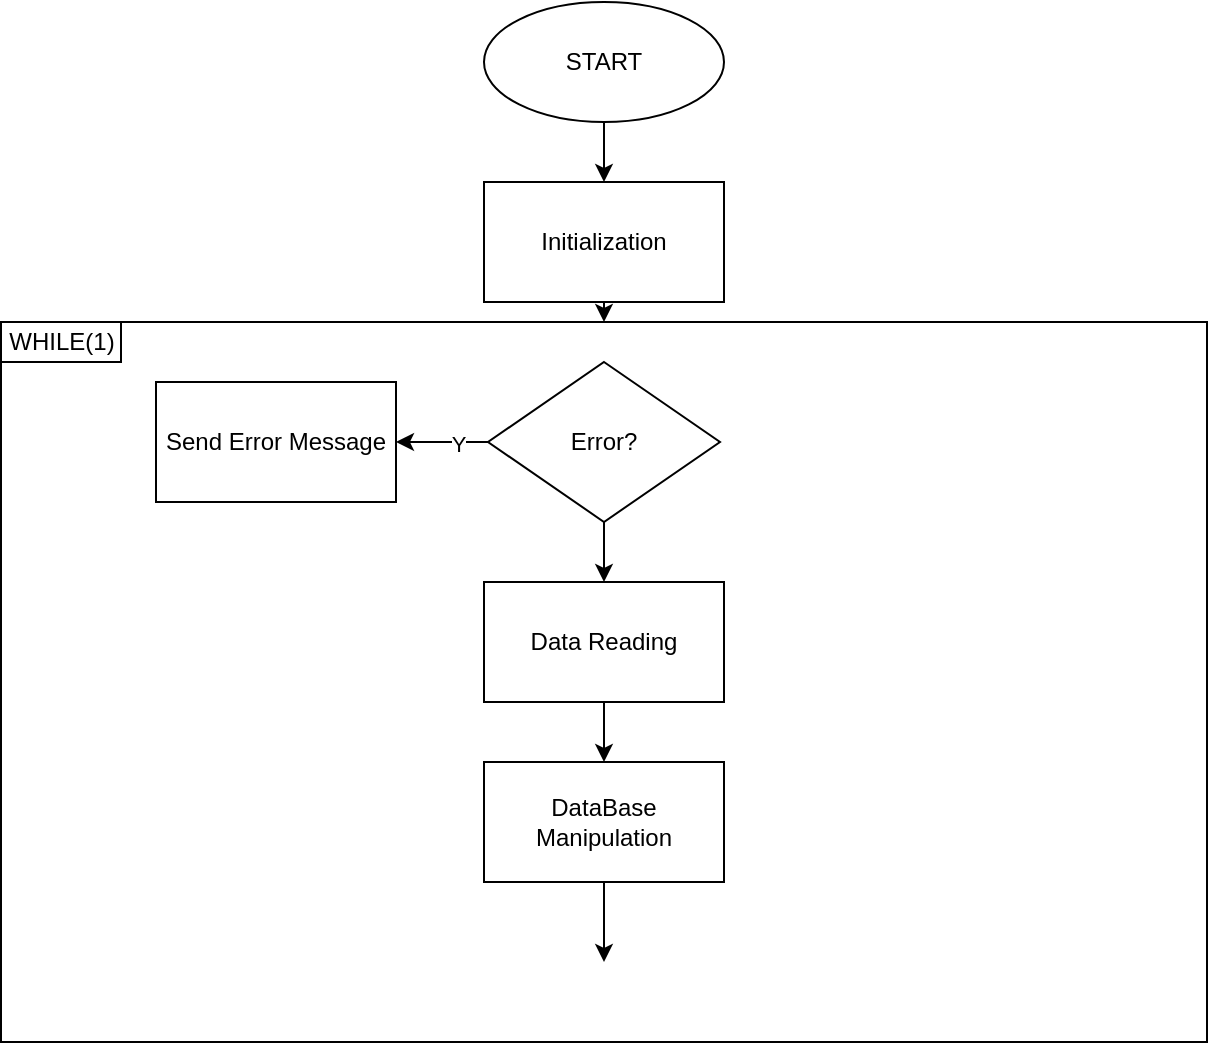<mxfile version="22.0.2" type="device">
  <diagram name="Page-1" id="IWnY4ll05Sy97odNq78c">
    <mxGraphModel dx="954" dy="601" grid="1" gridSize="10" guides="1" tooltips="1" connect="1" arrows="1" fold="1" page="1" pageScale="1" pageWidth="827" pageHeight="1169" math="0" shadow="0">
      <root>
        <mxCell id="0" />
        <mxCell id="1" parent="0" />
        <mxCell id="AbCDEW8uwSBVepjRcj2b-22" style="edgeStyle=orthogonalEdgeStyle;rounded=0;orthogonalLoop=1;jettySize=auto;html=1;exitX=0.5;exitY=0;exitDx=0;exitDy=0;entryX=0.5;entryY=0;entryDx=0;entryDy=0;" edge="1" parent="1" source="AbCDEW8uwSBVepjRcj2b-17" target="AbCDEW8uwSBVepjRcj2b-7">
          <mxGeometry relative="1" as="geometry" />
        </mxCell>
        <mxCell id="AbCDEW8uwSBVepjRcj2b-25" style="edgeStyle=orthogonalEdgeStyle;rounded=0;orthogonalLoop=1;jettySize=auto;html=1;exitX=0.5;exitY=0;exitDx=0;exitDy=0;entryX=0.5;entryY=0;entryDx=0;entryDy=0;" edge="1" parent="1" source="AbCDEW8uwSBVepjRcj2b-17" target="AbCDEW8uwSBVepjRcj2b-7">
          <mxGeometry relative="1" as="geometry" />
        </mxCell>
        <mxCell id="AbCDEW8uwSBVepjRcj2b-17" value="" style="rounded=0;whiteSpace=wrap;html=1;" vertex="1" parent="1">
          <mxGeometry x="112.5" y="280" width="603" height="360" as="geometry" />
        </mxCell>
        <mxCell id="AbCDEW8uwSBVepjRcj2b-5" style="edgeStyle=orthogonalEdgeStyle;rounded=0;orthogonalLoop=1;jettySize=auto;html=1;exitX=0.5;exitY=1;exitDx=0;exitDy=0;entryX=0.5;entryY=0;entryDx=0;entryDy=0;" edge="1" parent="1" source="AbCDEW8uwSBVepjRcj2b-2" target="AbCDEW8uwSBVepjRcj2b-3">
          <mxGeometry relative="1" as="geometry" />
        </mxCell>
        <mxCell id="AbCDEW8uwSBVepjRcj2b-2" value="START" style="ellipse;whiteSpace=wrap;html=1;" vertex="1" parent="1">
          <mxGeometry x="354" y="120" width="120" height="60" as="geometry" />
        </mxCell>
        <mxCell id="AbCDEW8uwSBVepjRcj2b-3" value="Initialization" style="rounded=0;whiteSpace=wrap;html=1;" vertex="1" parent="1">
          <mxGeometry x="354" y="210" width="120" height="60" as="geometry" />
        </mxCell>
        <mxCell id="AbCDEW8uwSBVepjRcj2b-10" style="edgeStyle=orthogonalEdgeStyle;rounded=0;orthogonalLoop=1;jettySize=auto;html=1;exitX=0;exitY=0.5;exitDx=0;exitDy=0;entryX=1;entryY=0.5;entryDx=0;entryDy=0;" edge="1" parent="1" source="AbCDEW8uwSBVepjRcj2b-7" target="AbCDEW8uwSBVepjRcj2b-9">
          <mxGeometry relative="1" as="geometry" />
        </mxCell>
        <mxCell id="AbCDEW8uwSBVepjRcj2b-11" value="Y" style="edgeLabel;html=1;align=center;verticalAlign=middle;resizable=0;points=[];" vertex="1" connectable="0" parent="AbCDEW8uwSBVepjRcj2b-10">
          <mxGeometry x="-0.348" y="1" relative="1" as="geometry">
            <mxPoint as="offset" />
          </mxGeometry>
        </mxCell>
        <mxCell id="AbCDEW8uwSBVepjRcj2b-13" style="edgeStyle=orthogonalEdgeStyle;rounded=0;orthogonalLoop=1;jettySize=auto;html=1;exitX=0.5;exitY=1;exitDx=0;exitDy=0;entryX=0.5;entryY=0;entryDx=0;entryDy=0;" edge="1" parent="1" source="AbCDEW8uwSBVepjRcj2b-7" target="AbCDEW8uwSBVepjRcj2b-12">
          <mxGeometry relative="1" as="geometry" />
        </mxCell>
        <mxCell id="AbCDEW8uwSBVepjRcj2b-7" value="Error?" style="rhombus;whiteSpace=wrap;html=1;" vertex="1" parent="1">
          <mxGeometry x="356" y="300" width="116" height="80" as="geometry" />
        </mxCell>
        <mxCell id="AbCDEW8uwSBVepjRcj2b-9" value="Send Error Message" style="rounded=0;whiteSpace=wrap;html=1;" vertex="1" parent="1">
          <mxGeometry x="190" y="310" width="120" height="60" as="geometry" />
        </mxCell>
        <mxCell id="AbCDEW8uwSBVepjRcj2b-16" style="edgeStyle=orthogonalEdgeStyle;rounded=0;orthogonalLoop=1;jettySize=auto;html=1;exitX=0.5;exitY=1;exitDx=0;exitDy=0;entryX=0.5;entryY=0;entryDx=0;entryDy=0;" edge="1" parent="1" source="AbCDEW8uwSBVepjRcj2b-12" target="AbCDEW8uwSBVepjRcj2b-15">
          <mxGeometry relative="1" as="geometry" />
        </mxCell>
        <mxCell id="AbCDEW8uwSBVepjRcj2b-12" value="Data Reading" style="rounded=0;whiteSpace=wrap;html=1;" vertex="1" parent="1">
          <mxGeometry x="354" y="410" width="120" height="60" as="geometry" />
        </mxCell>
        <mxCell id="AbCDEW8uwSBVepjRcj2b-19" style="edgeStyle=orthogonalEdgeStyle;rounded=0;orthogonalLoop=1;jettySize=auto;html=1;exitX=0.5;exitY=1;exitDx=0;exitDy=0;" edge="1" parent="1" source="AbCDEW8uwSBVepjRcj2b-15">
          <mxGeometry relative="1" as="geometry">
            <mxPoint x="414" y="600" as="targetPoint" />
          </mxGeometry>
        </mxCell>
        <mxCell id="AbCDEW8uwSBVepjRcj2b-15" value="DataBase&lt;br&gt;Manipulation" style="rounded=0;whiteSpace=wrap;html=1;" vertex="1" parent="1">
          <mxGeometry x="354" y="500" width="120" height="60" as="geometry" />
        </mxCell>
        <mxCell id="AbCDEW8uwSBVepjRcj2b-18" value="WHILE(1)" style="rounded=0;whiteSpace=wrap;html=1;" vertex="1" parent="1">
          <mxGeometry x="112.5" y="280" width="60" height="20" as="geometry" />
        </mxCell>
        <mxCell id="AbCDEW8uwSBVepjRcj2b-21" style="edgeStyle=orthogonalEdgeStyle;rounded=0;orthogonalLoop=1;jettySize=auto;html=1;exitX=0.5;exitY=1;exitDx=0;exitDy=0;entryX=0.5;entryY=0;entryDx=0;entryDy=0;" edge="1" parent="1" source="AbCDEW8uwSBVepjRcj2b-3" target="AbCDEW8uwSBVepjRcj2b-17">
          <mxGeometry relative="1" as="geometry" />
        </mxCell>
      </root>
    </mxGraphModel>
  </diagram>
</mxfile>
